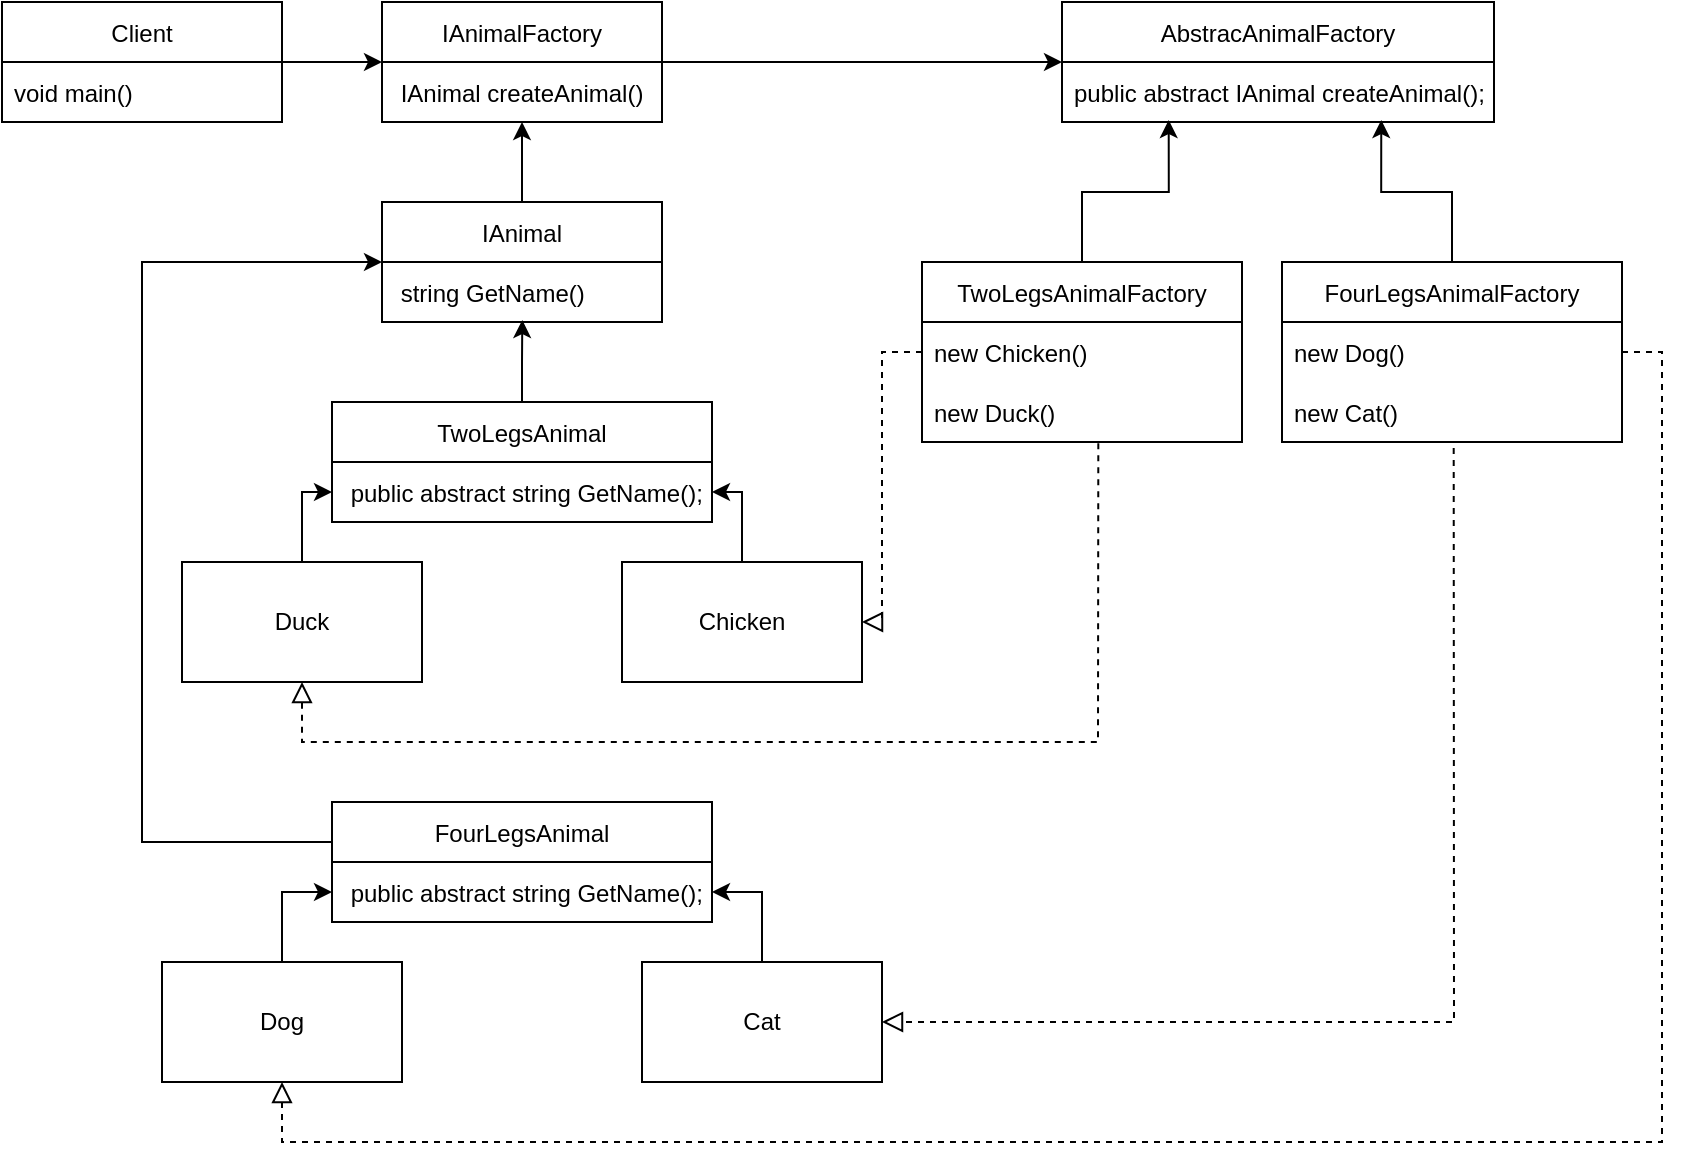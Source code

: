<mxfile version="16.6.6" type="github">
  <diagram id="t7D31RCfqugVd1jj_JdW" name="Page-1">
    <mxGraphModel dx="2105" dy="581" grid="1" gridSize="10" guides="1" tooltips="1" connect="1" arrows="1" fold="1" page="1" pageScale="1" pageWidth="827" pageHeight="1169" math="0" shadow="0">
      <root>
        <mxCell id="0" />
        <mxCell id="1" parent="0" />
        <mxCell id="Rn46mQjM-5a-yKchO7Dd-14" style="edgeStyle=orthogonalEdgeStyle;rounded=0;orthogonalLoop=1;jettySize=auto;html=1;entryX=0.247;entryY=0.967;entryDx=0;entryDy=0;entryPerimeter=0;" parent="1" source="kdYOINkpGAULFltsVm6W-13" target="NKhK-lrZncqvCoBV7m7O-13" edge="1">
          <mxGeometry relative="1" as="geometry">
            <mxPoint x="452.5" y="200" as="targetPoint" />
          </mxGeometry>
        </mxCell>
        <mxCell id="kdYOINkpGAULFltsVm6W-13" value="TwoLegsAnimalFactory" style="swimlane;fontStyle=0;childLayout=stackLayout;horizontal=1;startSize=30;horizontalStack=0;resizeParent=1;resizeParentMax=0;resizeLast=0;collapsible=1;marginBottom=0;" parent="1" vertex="1">
          <mxGeometry x="310" y="270" width="160" height="90" as="geometry">
            <mxRectangle x="310" y="270" width="160" height="30" as="alternateBounds" />
          </mxGeometry>
        </mxCell>
        <mxCell id="kdYOINkpGAULFltsVm6W-14" value="new Chicken()" style="text;strokeColor=none;fillColor=none;align=left;verticalAlign=middle;spacingLeft=4;spacingRight=4;overflow=hidden;points=[[0,0.5],[1,0.5]];portConstraint=eastwest;rotatable=0;" parent="kdYOINkpGAULFltsVm6W-13" vertex="1">
          <mxGeometry y="30" width="160" height="30" as="geometry" />
        </mxCell>
        <mxCell id="kdYOINkpGAULFltsVm6W-15" value="new Duck()" style="text;strokeColor=none;fillColor=none;align=left;verticalAlign=middle;spacingLeft=4;spacingRight=4;overflow=hidden;points=[[0,0.5],[1,0.5]];portConstraint=eastwest;rotatable=0;" parent="kdYOINkpGAULFltsVm6W-13" vertex="1">
          <mxGeometry y="60" width="160" height="30" as="geometry" />
        </mxCell>
        <mxCell id="Rn46mQjM-5a-yKchO7Dd-16" style="edgeStyle=orthogonalEdgeStyle;rounded=0;orthogonalLoop=1;jettySize=auto;html=1;entryX=0.739;entryY=0.967;entryDx=0;entryDy=0;entryPerimeter=0;" parent="1" source="kdYOINkpGAULFltsVm6W-17" target="NKhK-lrZncqvCoBV7m7O-13" edge="1">
          <mxGeometry relative="1" as="geometry">
            <mxPoint x="517.5" y="200" as="targetPoint" />
          </mxGeometry>
        </mxCell>
        <mxCell id="kdYOINkpGAULFltsVm6W-17" value="FourLegsAnimalFactory" style="swimlane;fontStyle=0;childLayout=stackLayout;horizontal=1;startSize=30;horizontalStack=0;resizeParent=1;resizeParentMax=0;resizeLast=0;collapsible=1;marginBottom=0;" parent="1" vertex="1">
          <mxGeometry x="490" y="270" width="170" height="90" as="geometry" />
        </mxCell>
        <mxCell id="kdYOINkpGAULFltsVm6W-18" value="new Dog()" style="text;strokeColor=none;fillColor=none;align=left;verticalAlign=middle;spacingLeft=4;spacingRight=4;overflow=hidden;points=[[0,0.5],[1,0.5]];portConstraint=eastwest;rotatable=0;" parent="kdYOINkpGAULFltsVm6W-17" vertex="1">
          <mxGeometry y="30" width="170" height="30" as="geometry" />
        </mxCell>
        <mxCell id="kdYOINkpGAULFltsVm6W-19" value="new Cat()" style="text;strokeColor=none;fillColor=none;align=left;verticalAlign=middle;spacingLeft=4;spacingRight=4;overflow=hidden;points=[[0,0.5],[1,0.5]];portConstraint=eastwest;rotatable=0;" parent="kdYOINkpGAULFltsVm6W-17" vertex="1">
          <mxGeometry y="60" width="170" height="30" as="geometry" />
        </mxCell>
        <mxCell id="Rn46mQjM-5a-yKchO7Dd-21" style="edgeStyle=orthogonalEdgeStyle;rounded=0;orthogonalLoop=1;jettySize=auto;html=1;entryX=0;entryY=0.5;entryDx=0;entryDy=0;" parent="1" source="kdYOINkpGAULFltsVm6W-39" target="Rn46mQjM-5a-yKchO7Dd-4" edge="1">
          <mxGeometry relative="1" as="geometry">
            <Array as="points">
              <mxPoint y="385" />
            </Array>
          </mxGeometry>
        </mxCell>
        <mxCell id="kdYOINkpGAULFltsVm6W-39" value="Duck" style="rounded=0;whiteSpace=wrap;html=1;" parent="1" vertex="1">
          <mxGeometry x="-60" y="420" width="120" height="60" as="geometry" />
        </mxCell>
        <mxCell id="Rn46mQjM-5a-yKchO7Dd-20" style="edgeStyle=orthogonalEdgeStyle;rounded=0;orthogonalLoop=1;jettySize=auto;html=1;exitX=0.5;exitY=0;exitDx=0;exitDy=0;entryX=1;entryY=0.5;entryDx=0;entryDy=0;" parent="1" source="kdYOINkpGAULFltsVm6W-40" target="Rn46mQjM-5a-yKchO7Dd-4" edge="1">
          <mxGeometry relative="1" as="geometry">
            <Array as="points">
              <mxPoint x="220" y="385" />
            </Array>
          </mxGeometry>
        </mxCell>
        <mxCell id="kdYOINkpGAULFltsVm6W-40" value="Chicken" style="rounded=0;whiteSpace=wrap;html=1;" parent="1" vertex="1">
          <mxGeometry x="160" y="420" width="120" height="60" as="geometry" />
        </mxCell>
        <mxCell id="kdYOINkpGAULFltsVm6W-49" value="" style="endArrow=block;startArrow=none;endFill=0;startFill=0;endSize=8;html=1;verticalAlign=bottom;dashed=1;labelBackgroundColor=none;rounded=0;exitX=0;exitY=0.5;exitDx=0;exitDy=0;entryX=1;entryY=0.5;entryDx=0;entryDy=0;" parent="1" source="kdYOINkpGAULFltsVm6W-14" target="kdYOINkpGAULFltsVm6W-40" edge="1">
          <mxGeometry width="160" relative="1" as="geometry">
            <mxPoint x="240" y="400" as="sourcePoint" />
            <mxPoint x="290" y="460" as="targetPoint" />
            <Array as="points">
              <mxPoint x="290" y="315" />
              <mxPoint x="290" y="450" />
            </Array>
          </mxGeometry>
        </mxCell>
        <mxCell id="kdYOINkpGAULFltsVm6W-50" value="" style="endArrow=block;startArrow=none;endFill=0;startFill=0;endSize=8;html=1;verticalAlign=bottom;dashed=1;labelBackgroundColor=none;rounded=0;exitX=0.551;exitY=1.02;exitDx=0;exitDy=0;exitPerimeter=0;entryX=0.5;entryY=1;entryDx=0;entryDy=0;" parent="1" source="kdYOINkpGAULFltsVm6W-15" target="kdYOINkpGAULFltsVm6W-39" edge="1">
          <mxGeometry width="160" relative="1" as="geometry">
            <mxPoint x="390" y="450" as="sourcePoint" />
            <mxPoint x="50" y="540" as="targetPoint" />
            <Array as="points">
              <mxPoint x="398" y="510" />
              <mxPoint x="200" y="510" />
              <mxPoint y="510" />
            </Array>
          </mxGeometry>
        </mxCell>
        <mxCell id="Rn46mQjM-5a-yKchO7Dd-24" style="edgeStyle=orthogonalEdgeStyle;rounded=0;orthogonalLoop=1;jettySize=auto;html=1;entryX=0;entryY=0.5;entryDx=0;entryDy=0;" parent="1" source="kdYOINkpGAULFltsVm6W-51" target="Rn46mQjM-5a-yKchO7Dd-9" edge="1">
          <mxGeometry relative="1" as="geometry" />
        </mxCell>
        <mxCell id="kdYOINkpGAULFltsVm6W-51" value="Dog" style="rounded=0;whiteSpace=wrap;html=1;" parent="1" vertex="1">
          <mxGeometry x="-70" y="620" width="120" height="60" as="geometry" />
        </mxCell>
        <mxCell id="Rn46mQjM-5a-yKchO7Dd-23" style="edgeStyle=orthogonalEdgeStyle;rounded=0;orthogonalLoop=1;jettySize=auto;html=1;entryX=1;entryY=0.5;entryDx=0;entryDy=0;" parent="1" source="kdYOINkpGAULFltsVm6W-52" target="Rn46mQjM-5a-yKchO7Dd-9" edge="1">
          <mxGeometry relative="1" as="geometry" />
        </mxCell>
        <mxCell id="kdYOINkpGAULFltsVm6W-52" value="Cat" style="rounded=0;whiteSpace=wrap;html=1;" parent="1" vertex="1">
          <mxGeometry x="170" y="620" width="120" height="60" as="geometry" />
        </mxCell>
        <mxCell id="kdYOINkpGAULFltsVm6W-58" value="" style="endArrow=block;startArrow=none;endFill=0;startFill=0;endSize=8;html=1;verticalAlign=bottom;dashed=1;labelBackgroundColor=none;rounded=0;exitX=0.505;exitY=1.1;exitDx=0;exitDy=0;exitPerimeter=0;entryX=1;entryY=0.5;entryDx=0;entryDy=0;" parent="1" source="kdYOINkpGAULFltsVm6W-19" target="kdYOINkpGAULFltsVm6W-52" edge="1">
          <mxGeometry width="160" relative="1" as="geometry">
            <mxPoint x="530" y="520" as="sourcePoint" />
            <mxPoint x="690" y="520" as="targetPoint" />
            <Array as="points">
              <mxPoint x="576" y="650" />
            </Array>
          </mxGeometry>
        </mxCell>
        <mxCell id="kdYOINkpGAULFltsVm6W-59" value="" style="endArrow=block;startArrow=none;endFill=0;startFill=0;endSize=8;html=1;verticalAlign=bottom;dashed=1;labelBackgroundColor=none;rounded=0;exitX=1;exitY=0.5;exitDx=0;exitDy=0;entryX=0.5;entryY=1;entryDx=0;entryDy=0;" parent="1" source="kdYOINkpGAULFltsVm6W-18" target="kdYOINkpGAULFltsVm6W-51" edge="1">
          <mxGeometry width="160" relative="1" as="geometry">
            <mxPoint x="670" y="320" as="sourcePoint" />
            <mxPoint x="50" y="742" as="targetPoint" />
            <Array as="points">
              <mxPoint x="680" y="315" />
              <mxPoint x="680" y="710" />
              <mxPoint x="360" y="710" />
              <mxPoint x="-10" y="710" />
            </Array>
          </mxGeometry>
        </mxCell>
        <mxCell id="NKhK-lrZncqvCoBV7m7O-11" style="edgeStyle=orthogonalEdgeStyle;rounded=0;orthogonalLoop=1;jettySize=auto;html=1;entryX=0.501;entryY=0.967;entryDx=0;entryDy=0;entryPerimeter=0;" parent="1" source="Rn46mQjM-5a-yKchO7Dd-2" target="NKhK-lrZncqvCoBV7m7O-10" edge="1">
          <mxGeometry relative="1" as="geometry" />
        </mxCell>
        <mxCell id="Rn46mQjM-5a-yKchO7Dd-2" value="TwoLegsAnimal" style="swimlane;fontStyle=0;childLayout=stackLayout;horizontal=1;startSize=30;horizontalStack=0;resizeParent=1;resizeParentMax=0;resizeLast=0;collapsible=1;marginBottom=0;" parent="1" vertex="1">
          <mxGeometry x="15" y="340" width="190" height="60" as="geometry">
            <mxRectangle x="310" y="270" width="160" height="30" as="alternateBounds" />
          </mxGeometry>
        </mxCell>
        <mxCell id="Rn46mQjM-5a-yKchO7Dd-4" value=" public abstract string GetName();" style="text;strokeColor=none;fillColor=none;align=left;verticalAlign=middle;spacingLeft=4;spacingRight=4;overflow=hidden;points=[[0,0.5],[1,0.5]];portConstraint=eastwest;rotatable=0;" parent="Rn46mQjM-5a-yKchO7Dd-2" vertex="1">
          <mxGeometry y="30" width="190" height="30" as="geometry" />
        </mxCell>
        <mxCell id="Rn46mQjM-5a-yKchO7Dd-25" style="edgeStyle=orthogonalEdgeStyle;rounded=0;orthogonalLoop=1;jettySize=auto;html=1;entryX=0;entryY=0.5;entryDx=0;entryDy=0;" parent="1" source="Rn46mQjM-5a-yKchO7Dd-7" target="NKhK-lrZncqvCoBV7m7O-9" edge="1">
          <mxGeometry relative="1" as="geometry">
            <mxPoint x="-80" y="269" as="targetPoint" />
            <Array as="points">
              <mxPoint x="-80" y="560" />
              <mxPoint x="-80" y="270" />
            </Array>
            <mxPoint x="20" y="550" as="sourcePoint" />
          </mxGeometry>
        </mxCell>
        <mxCell id="Rn46mQjM-5a-yKchO7Dd-7" value="FourLegsAnimal" style="swimlane;fontStyle=0;childLayout=stackLayout;horizontal=1;startSize=30;horizontalStack=0;resizeParent=1;resizeParentMax=0;resizeLast=0;collapsible=1;marginBottom=0;" parent="1" vertex="1">
          <mxGeometry x="15" y="540" width="190" height="60" as="geometry">
            <mxRectangle x="310" y="270" width="160" height="30" as="alternateBounds" />
          </mxGeometry>
        </mxCell>
        <mxCell id="Rn46mQjM-5a-yKchO7Dd-9" value=" public abstract string GetName();" style="text;strokeColor=none;fillColor=none;align=left;verticalAlign=middle;spacingLeft=4;spacingRight=4;overflow=hidden;points=[[0,0.5],[1,0.5]];portConstraint=eastwest;rotatable=0;" parent="Rn46mQjM-5a-yKchO7Dd-7" vertex="1">
          <mxGeometry y="30" width="190" height="30" as="geometry" />
        </mxCell>
        <mxCell id="NKhK-lrZncqvCoBV7m7O-15" style="edgeStyle=orthogonalEdgeStyle;rounded=0;orthogonalLoop=1;jettySize=auto;html=1;" parent="1" source="NKhK-lrZncqvCoBV7m7O-1" target="NKhK-lrZncqvCoBV7m7O-6" edge="1">
          <mxGeometry relative="1" as="geometry" />
        </mxCell>
        <mxCell id="NKhK-lrZncqvCoBV7m7O-1" value="Client" style="swimlane;fontStyle=0;childLayout=stackLayout;horizontal=1;startSize=30;horizontalStack=0;resizeParent=1;resizeParentMax=0;resizeLast=0;collapsible=1;marginBottom=0;" parent="1" vertex="1">
          <mxGeometry x="-150" y="140" width="140" height="60" as="geometry" />
        </mxCell>
        <mxCell id="NKhK-lrZncqvCoBV7m7O-2" value="void main()" style="text;strokeColor=none;fillColor=none;align=left;verticalAlign=middle;spacingLeft=4;spacingRight=4;overflow=hidden;points=[[0,0.5],[1,0.5]];portConstraint=eastwest;rotatable=0;" parent="NKhK-lrZncqvCoBV7m7O-1" vertex="1">
          <mxGeometry y="30" width="140" height="30" as="geometry" />
        </mxCell>
        <mxCell id="NKhK-lrZncqvCoBV7m7O-20" style="edgeStyle=orthogonalEdgeStyle;rounded=0;orthogonalLoop=1;jettySize=auto;html=1;" parent="1" source="NKhK-lrZncqvCoBV7m7O-6" target="NKhK-lrZncqvCoBV7m7O-12" edge="1">
          <mxGeometry relative="1" as="geometry" />
        </mxCell>
        <mxCell id="NKhK-lrZncqvCoBV7m7O-6" value="IAnimalFactory" style="swimlane;fontStyle=0;childLayout=stackLayout;horizontal=1;startSize=30;horizontalStack=0;resizeParent=1;resizeParentMax=0;resizeLast=0;collapsible=1;marginBottom=0;" parent="1" vertex="1">
          <mxGeometry x="40" y="140" width="140" height="60" as="geometry" />
        </mxCell>
        <mxCell id="NKhK-lrZncqvCoBV7m7O-7" value=" IAnimal createAnimal()" style="text;strokeColor=none;fillColor=none;align=left;verticalAlign=middle;spacingLeft=4;spacingRight=4;overflow=hidden;points=[[0,0.5],[1,0.5]];portConstraint=eastwest;rotatable=0;" parent="NKhK-lrZncqvCoBV7m7O-6" vertex="1">
          <mxGeometry y="30" width="140" height="30" as="geometry" />
        </mxCell>
        <mxCell id="NKhK-lrZncqvCoBV7m7O-19" style="edgeStyle=orthogonalEdgeStyle;rounded=0;orthogonalLoop=1;jettySize=auto;html=1;" parent="1" source="NKhK-lrZncqvCoBV7m7O-9" target="NKhK-lrZncqvCoBV7m7O-6" edge="1">
          <mxGeometry relative="1" as="geometry" />
        </mxCell>
        <mxCell id="NKhK-lrZncqvCoBV7m7O-9" value="IAnimal" style="swimlane;fontStyle=0;childLayout=stackLayout;horizontal=1;startSize=30;horizontalStack=0;resizeParent=1;resizeParentMax=0;resizeLast=0;collapsible=1;marginBottom=0;" parent="1" vertex="1">
          <mxGeometry x="40" y="240" width="140" height="60" as="geometry" />
        </mxCell>
        <mxCell id="NKhK-lrZncqvCoBV7m7O-10" value=" string GetName()" style="text;strokeColor=none;fillColor=none;align=left;verticalAlign=middle;spacingLeft=4;spacingRight=4;overflow=hidden;points=[[0,0.5],[1,0.5]];portConstraint=eastwest;rotatable=0;" parent="NKhK-lrZncqvCoBV7m7O-9" vertex="1">
          <mxGeometry y="30" width="140" height="30" as="geometry" />
        </mxCell>
        <mxCell id="NKhK-lrZncqvCoBV7m7O-12" value="AbstracAnimalFactory" style="swimlane;fontStyle=0;childLayout=stackLayout;horizontal=1;startSize=30;horizontalStack=0;resizeParent=1;resizeParentMax=0;resizeLast=0;collapsible=1;marginBottom=0;" parent="1" vertex="1">
          <mxGeometry x="380" y="140" width="216" height="60" as="geometry" />
        </mxCell>
        <mxCell id="NKhK-lrZncqvCoBV7m7O-13" value="public abstract IAnimal createAnimal();" style="text;strokeColor=none;fillColor=none;align=left;verticalAlign=middle;spacingLeft=4;spacingRight=4;overflow=hidden;points=[[0,0.5],[1,0.5]];portConstraint=eastwest;rotatable=0;" parent="NKhK-lrZncqvCoBV7m7O-12" vertex="1">
          <mxGeometry y="30" width="216" height="30" as="geometry" />
        </mxCell>
      </root>
    </mxGraphModel>
  </diagram>
</mxfile>

